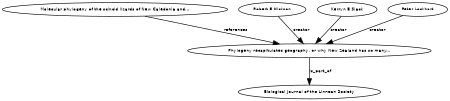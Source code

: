 digraph G {
size="3,3";
node [fontsize=7, fontname="Helvetica"];
edge [fontsize=7, fontname="Helvetica"];
node0 [label="Phylogeny recapitulates geography, or why New Zealand has so many...", width=0.27433100247,height=0.27433100247];
node1 [label="Molecular phylogeny of the scincid lizards of New Caledonia and...", width=0.27433100247,height=0.27433100247];
node2 [label="Robert E Hickson", width=0.27433100247,height=0.27433100247];
node3 [label="Kerryn E Slack", width=0.27433100247,height=0.27433100247];
node4 [label="Peter Lockhart", width=0.27433100247,height=0.27433100247];
node5 [label="Biological Journal of the Linnean Society", width=0.27433100247,height=0.27433100247];
node1 -> node0 [label="references"];
node2 -> node0 [label="creator"];
node3 -> node0 [label="creator"];
node4 -> node0 [label="creator"];
node0 -> node5 [label="is_part_of"];
}

